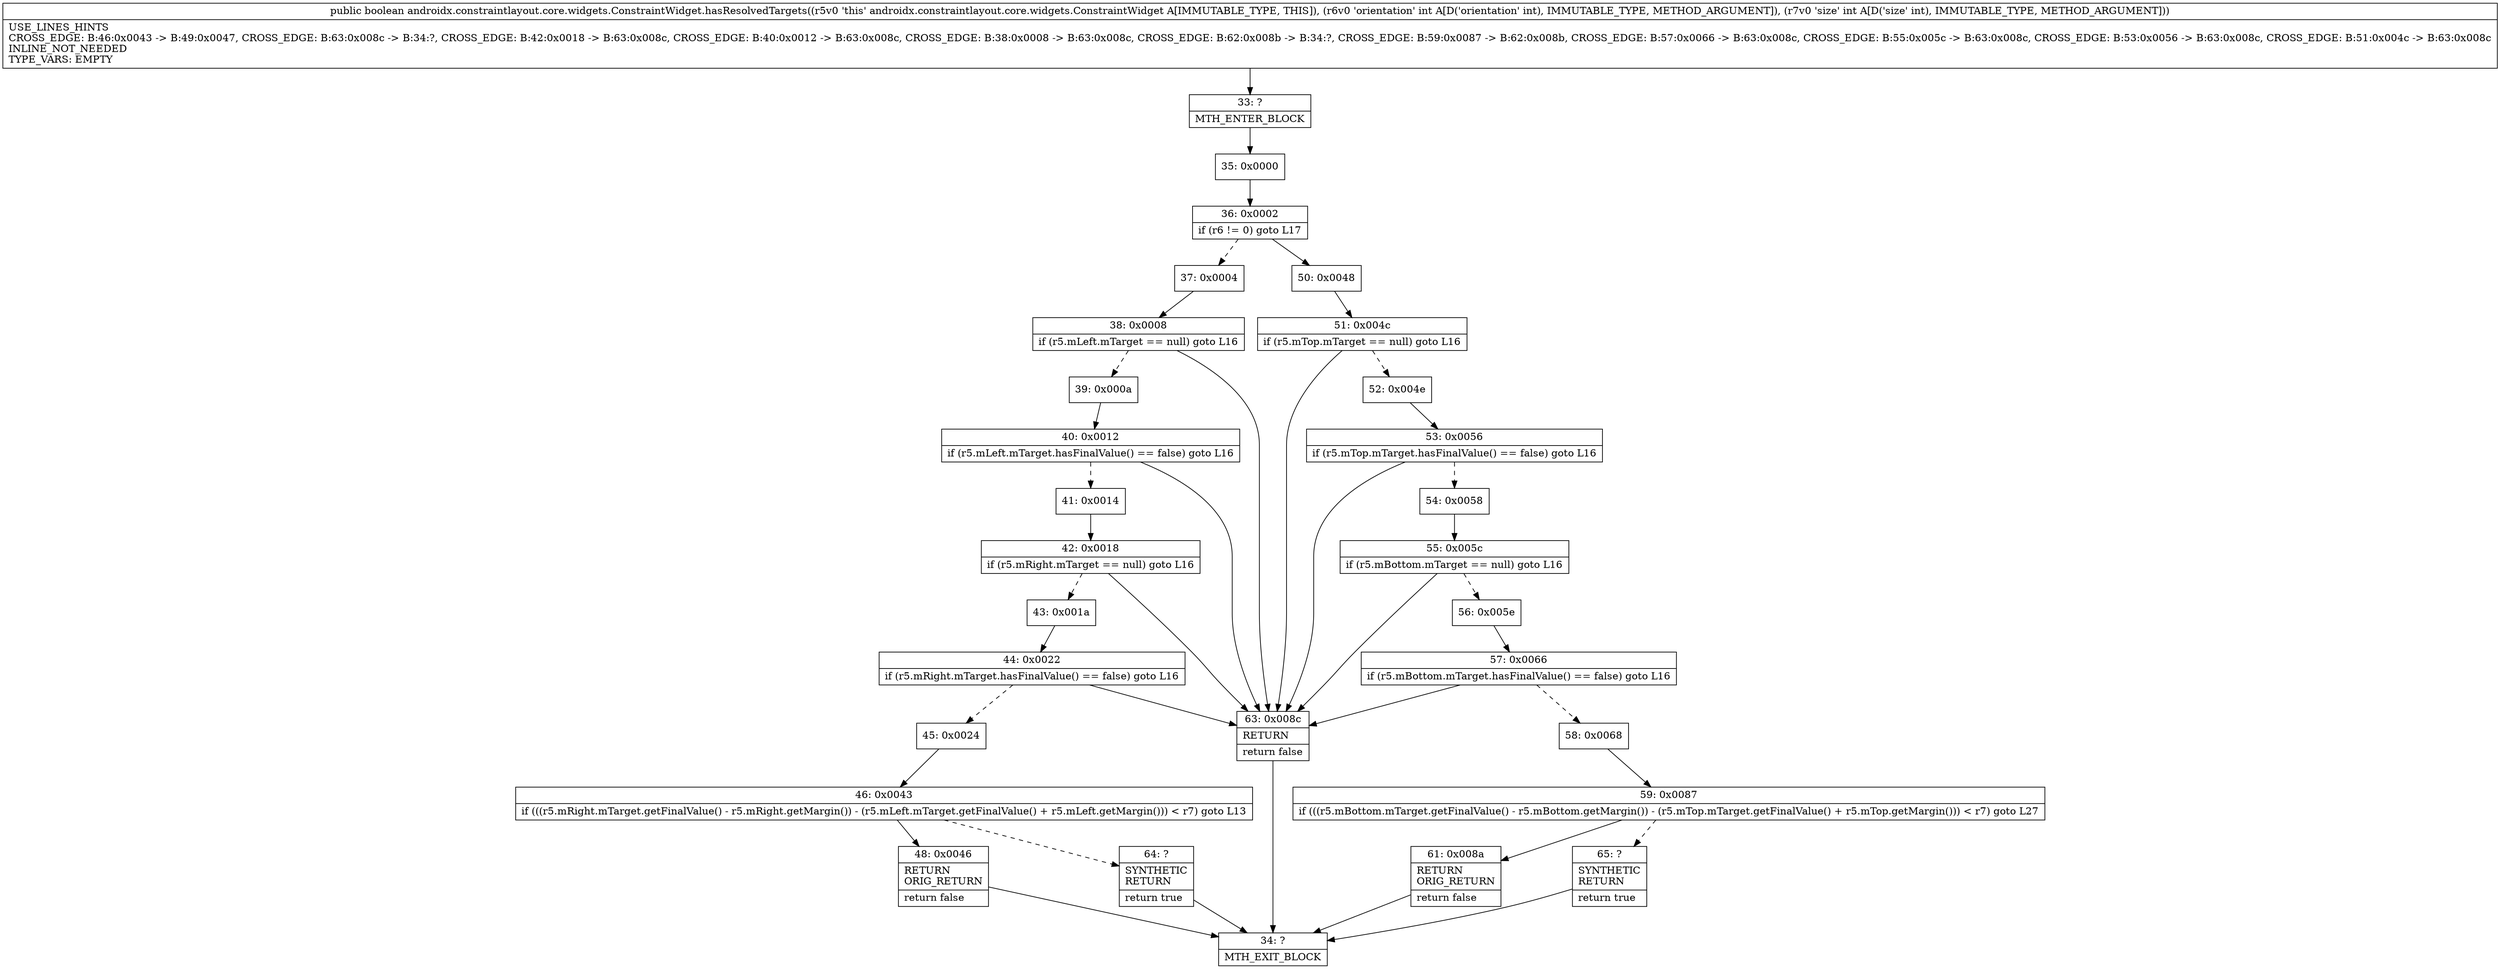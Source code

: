 digraph "CFG forandroidx.constraintlayout.core.widgets.ConstraintWidget.hasResolvedTargets(II)Z" {
Node_33 [shape=record,label="{33\:\ ?|MTH_ENTER_BLOCK\l}"];
Node_35 [shape=record,label="{35\:\ 0x0000}"];
Node_36 [shape=record,label="{36\:\ 0x0002|if (r6 != 0) goto L17\l}"];
Node_37 [shape=record,label="{37\:\ 0x0004}"];
Node_38 [shape=record,label="{38\:\ 0x0008|if (r5.mLeft.mTarget == null) goto L16\l}"];
Node_39 [shape=record,label="{39\:\ 0x000a}"];
Node_40 [shape=record,label="{40\:\ 0x0012|if (r5.mLeft.mTarget.hasFinalValue() == false) goto L16\l}"];
Node_41 [shape=record,label="{41\:\ 0x0014}"];
Node_42 [shape=record,label="{42\:\ 0x0018|if (r5.mRight.mTarget == null) goto L16\l}"];
Node_43 [shape=record,label="{43\:\ 0x001a}"];
Node_44 [shape=record,label="{44\:\ 0x0022|if (r5.mRight.mTarget.hasFinalValue() == false) goto L16\l}"];
Node_45 [shape=record,label="{45\:\ 0x0024}"];
Node_46 [shape=record,label="{46\:\ 0x0043|if (((r5.mRight.mTarget.getFinalValue() \- r5.mRight.getMargin()) \- (r5.mLeft.mTarget.getFinalValue() + r5.mLeft.getMargin())) \< r7) goto L13\l}"];
Node_48 [shape=record,label="{48\:\ 0x0046|RETURN\lORIG_RETURN\l|return false\l}"];
Node_34 [shape=record,label="{34\:\ ?|MTH_EXIT_BLOCK\l}"];
Node_64 [shape=record,label="{64\:\ ?|SYNTHETIC\lRETURN\l|return true\l}"];
Node_63 [shape=record,label="{63\:\ 0x008c|RETURN\l|return false\l}"];
Node_50 [shape=record,label="{50\:\ 0x0048}"];
Node_51 [shape=record,label="{51\:\ 0x004c|if (r5.mTop.mTarget == null) goto L16\l}"];
Node_52 [shape=record,label="{52\:\ 0x004e}"];
Node_53 [shape=record,label="{53\:\ 0x0056|if (r5.mTop.mTarget.hasFinalValue() == false) goto L16\l}"];
Node_54 [shape=record,label="{54\:\ 0x0058}"];
Node_55 [shape=record,label="{55\:\ 0x005c|if (r5.mBottom.mTarget == null) goto L16\l}"];
Node_56 [shape=record,label="{56\:\ 0x005e}"];
Node_57 [shape=record,label="{57\:\ 0x0066|if (r5.mBottom.mTarget.hasFinalValue() == false) goto L16\l}"];
Node_58 [shape=record,label="{58\:\ 0x0068}"];
Node_59 [shape=record,label="{59\:\ 0x0087|if (((r5.mBottom.mTarget.getFinalValue() \- r5.mBottom.getMargin()) \- (r5.mTop.mTarget.getFinalValue() + r5.mTop.getMargin())) \< r7) goto L27\l}"];
Node_61 [shape=record,label="{61\:\ 0x008a|RETURN\lORIG_RETURN\l|return false\l}"];
Node_65 [shape=record,label="{65\:\ ?|SYNTHETIC\lRETURN\l|return true\l}"];
MethodNode[shape=record,label="{public boolean androidx.constraintlayout.core.widgets.ConstraintWidget.hasResolvedTargets((r5v0 'this' androidx.constraintlayout.core.widgets.ConstraintWidget A[IMMUTABLE_TYPE, THIS]), (r6v0 'orientation' int A[D('orientation' int), IMMUTABLE_TYPE, METHOD_ARGUMENT]), (r7v0 'size' int A[D('size' int), IMMUTABLE_TYPE, METHOD_ARGUMENT]))  | USE_LINES_HINTS\lCROSS_EDGE: B:46:0x0043 \-\> B:49:0x0047, CROSS_EDGE: B:63:0x008c \-\> B:34:?, CROSS_EDGE: B:42:0x0018 \-\> B:63:0x008c, CROSS_EDGE: B:40:0x0012 \-\> B:63:0x008c, CROSS_EDGE: B:38:0x0008 \-\> B:63:0x008c, CROSS_EDGE: B:62:0x008b \-\> B:34:?, CROSS_EDGE: B:59:0x0087 \-\> B:62:0x008b, CROSS_EDGE: B:57:0x0066 \-\> B:63:0x008c, CROSS_EDGE: B:55:0x005c \-\> B:63:0x008c, CROSS_EDGE: B:53:0x0056 \-\> B:63:0x008c, CROSS_EDGE: B:51:0x004c \-\> B:63:0x008c\lINLINE_NOT_NEEDED\lTYPE_VARS: EMPTY\l}"];
MethodNode -> Node_33;Node_33 -> Node_35;
Node_35 -> Node_36;
Node_36 -> Node_37[style=dashed];
Node_36 -> Node_50;
Node_37 -> Node_38;
Node_38 -> Node_39[style=dashed];
Node_38 -> Node_63;
Node_39 -> Node_40;
Node_40 -> Node_41[style=dashed];
Node_40 -> Node_63;
Node_41 -> Node_42;
Node_42 -> Node_43[style=dashed];
Node_42 -> Node_63;
Node_43 -> Node_44;
Node_44 -> Node_45[style=dashed];
Node_44 -> Node_63;
Node_45 -> Node_46;
Node_46 -> Node_48;
Node_46 -> Node_64[style=dashed];
Node_48 -> Node_34;
Node_64 -> Node_34;
Node_63 -> Node_34;
Node_50 -> Node_51;
Node_51 -> Node_52[style=dashed];
Node_51 -> Node_63;
Node_52 -> Node_53;
Node_53 -> Node_54[style=dashed];
Node_53 -> Node_63;
Node_54 -> Node_55;
Node_55 -> Node_56[style=dashed];
Node_55 -> Node_63;
Node_56 -> Node_57;
Node_57 -> Node_58[style=dashed];
Node_57 -> Node_63;
Node_58 -> Node_59;
Node_59 -> Node_61;
Node_59 -> Node_65[style=dashed];
Node_61 -> Node_34;
Node_65 -> Node_34;
}

